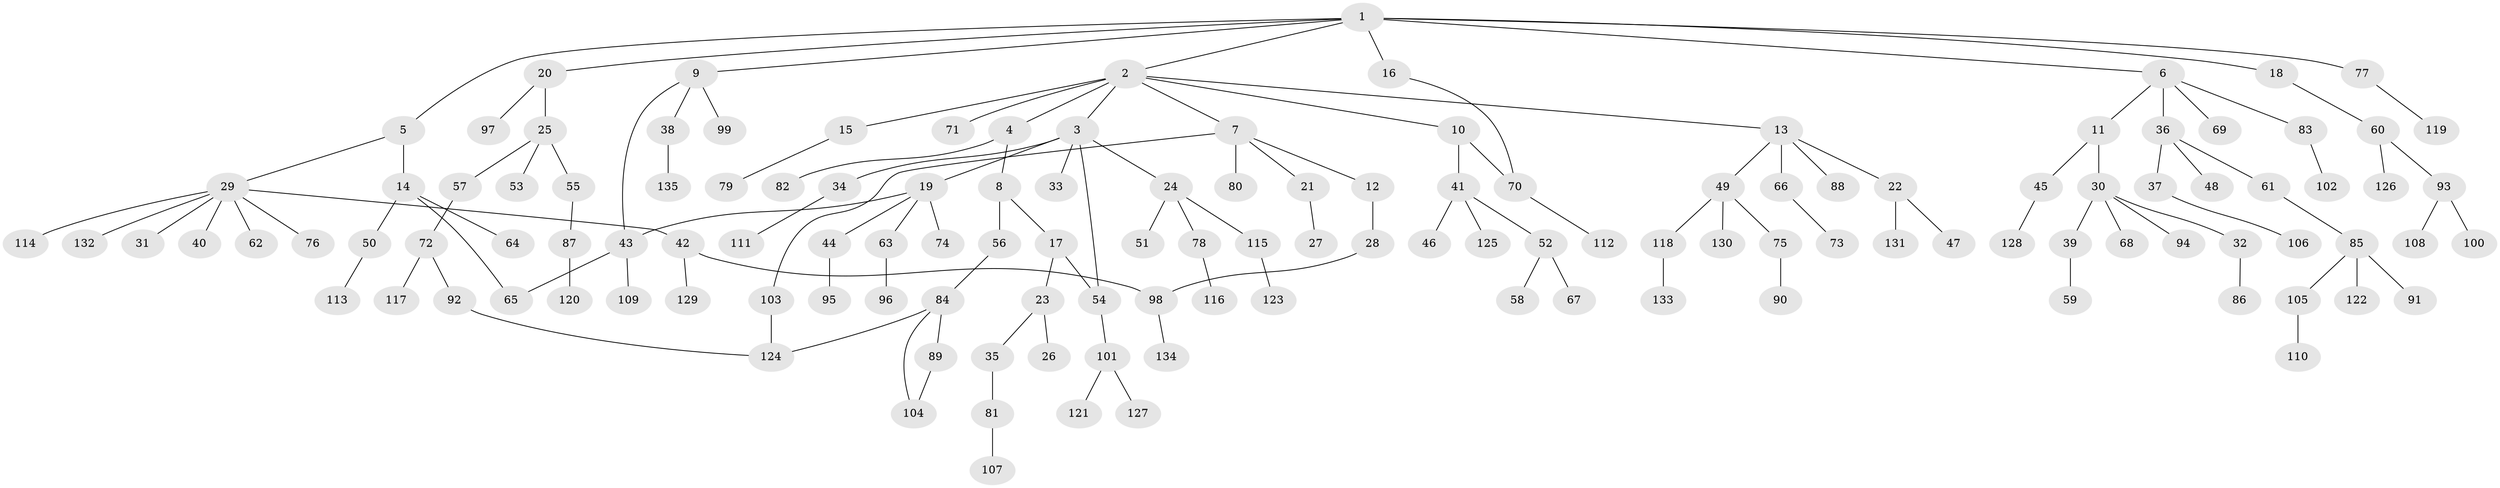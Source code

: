 // coarse degree distribution, {15: 0.014925373134328358, 6: 0.029850746268656716, 3: 0.1791044776119403, 5: 0.029850746268656716, 4: 0.04477611940298507, 2: 0.208955223880597, 1: 0.4925373134328358}
// Generated by graph-tools (version 1.1) at 2025/17/03/04/25 18:17:13]
// undirected, 135 vertices, 142 edges
graph export_dot {
graph [start="1"]
  node [color=gray90,style=filled];
  1;
  2;
  3;
  4;
  5;
  6;
  7;
  8;
  9;
  10;
  11;
  12;
  13;
  14;
  15;
  16;
  17;
  18;
  19;
  20;
  21;
  22;
  23;
  24;
  25;
  26;
  27;
  28;
  29;
  30;
  31;
  32;
  33;
  34;
  35;
  36;
  37;
  38;
  39;
  40;
  41;
  42;
  43;
  44;
  45;
  46;
  47;
  48;
  49;
  50;
  51;
  52;
  53;
  54;
  55;
  56;
  57;
  58;
  59;
  60;
  61;
  62;
  63;
  64;
  65;
  66;
  67;
  68;
  69;
  70;
  71;
  72;
  73;
  74;
  75;
  76;
  77;
  78;
  79;
  80;
  81;
  82;
  83;
  84;
  85;
  86;
  87;
  88;
  89;
  90;
  91;
  92;
  93;
  94;
  95;
  96;
  97;
  98;
  99;
  100;
  101;
  102;
  103;
  104;
  105;
  106;
  107;
  108;
  109;
  110;
  111;
  112;
  113;
  114;
  115;
  116;
  117;
  118;
  119;
  120;
  121;
  122;
  123;
  124;
  125;
  126;
  127;
  128;
  129;
  130;
  131;
  132;
  133;
  134;
  135;
  1 -- 2;
  1 -- 5;
  1 -- 6;
  1 -- 9;
  1 -- 16;
  1 -- 18;
  1 -- 20;
  1 -- 77;
  2 -- 3;
  2 -- 4;
  2 -- 7;
  2 -- 10;
  2 -- 13;
  2 -- 15;
  2 -- 71;
  3 -- 19;
  3 -- 24;
  3 -- 33;
  3 -- 34;
  3 -- 54;
  4 -- 8;
  4 -- 82;
  5 -- 14;
  5 -- 29;
  6 -- 11;
  6 -- 36;
  6 -- 69;
  6 -- 83;
  7 -- 12;
  7 -- 21;
  7 -- 80;
  7 -- 103;
  8 -- 17;
  8 -- 56;
  9 -- 38;
  9 -- 43;
  9 -- 99;
  10 -- 41;
  10 -- 70;
  11 -- 30;
  11 -- 45;
  12 -- 28;
  13 -- 22;
  13 -- 49;
  13 -- 66;
  13 -- 88;
  14 -- 50;
  14 -- 64;
  14 -- 65;
  15 -- 79;
  16 -- 70;
  17 -- 23;
  17 -- 54;
  18 -- 60;
  19 -- 44;
  19 -- 63;
  19 -- 74;
  19 -- 43;
  20 -- 25;
  20 -- 97;
  21 -- 27;
  22 -- 47;
  22 -- 131;
  23 -- 26;
  23 -- 35;
  24 -- 51;
  24 -- 78;
  24 -- 115;
  25 -- 53;
  25 -- 55;
  25 -- 57;
  28 -- 98;
  29 -- 31;
  29 -- 40;
  29 -- 42;
  29 -- 62;
  29 -- 76;
  29 -- 114;
  29 -- 132;
  30 -- 32;
  30 -- 39;
  30 -- 68;
  30 -- 94;
  32 -- 86;
  34 -- 111;
  35 -- 81;
  36 -- 37;
  36 -- 48;
  36 -- 61;
  37 -- 106;
  38 -- 135;
  39 -- 59;
  41 -- 46;
  41 -- 52;
  41 -- 125;
  42 -- 98;
  42 -- 129;
  43 -- 109;
  43 -- 65;
  44 -- 95;
  45 -- 128;
  49 -- 75;
  49 -- 118;
  49 -- 130;
  50 -- 113;
  52 -- 58;
  52 -- 67;
  54 -- 101;
  55 -- 87;
  56 -- 84;
  57 -- 72;
  60 -- 93;
  60 -- 126;
  61 -- 85;
  63 -- 96;
  66 -- 73;
  70 -- 112;
  72 -- 92;
  72 -- 117;
  75 -- 90;
  77 -- 119;
  78 -- 116;
  81 -- 107;
  83 -- 102;
  84 -- 89;
  84 -- 104;
  84 -- 124;
  85 -- 91;
  85 -- 105;
  85 -- 122;
  87 -- 120;
  89 -- 104;
  92 -- 124;
  93 -- 100;
  93 -- 108;
  98 -- 134;
  101 -- 121;
  101 -- 127;
  103 -- 124;
  105 -- 110;
  115 -- 123;
  118 -- 133;
}
